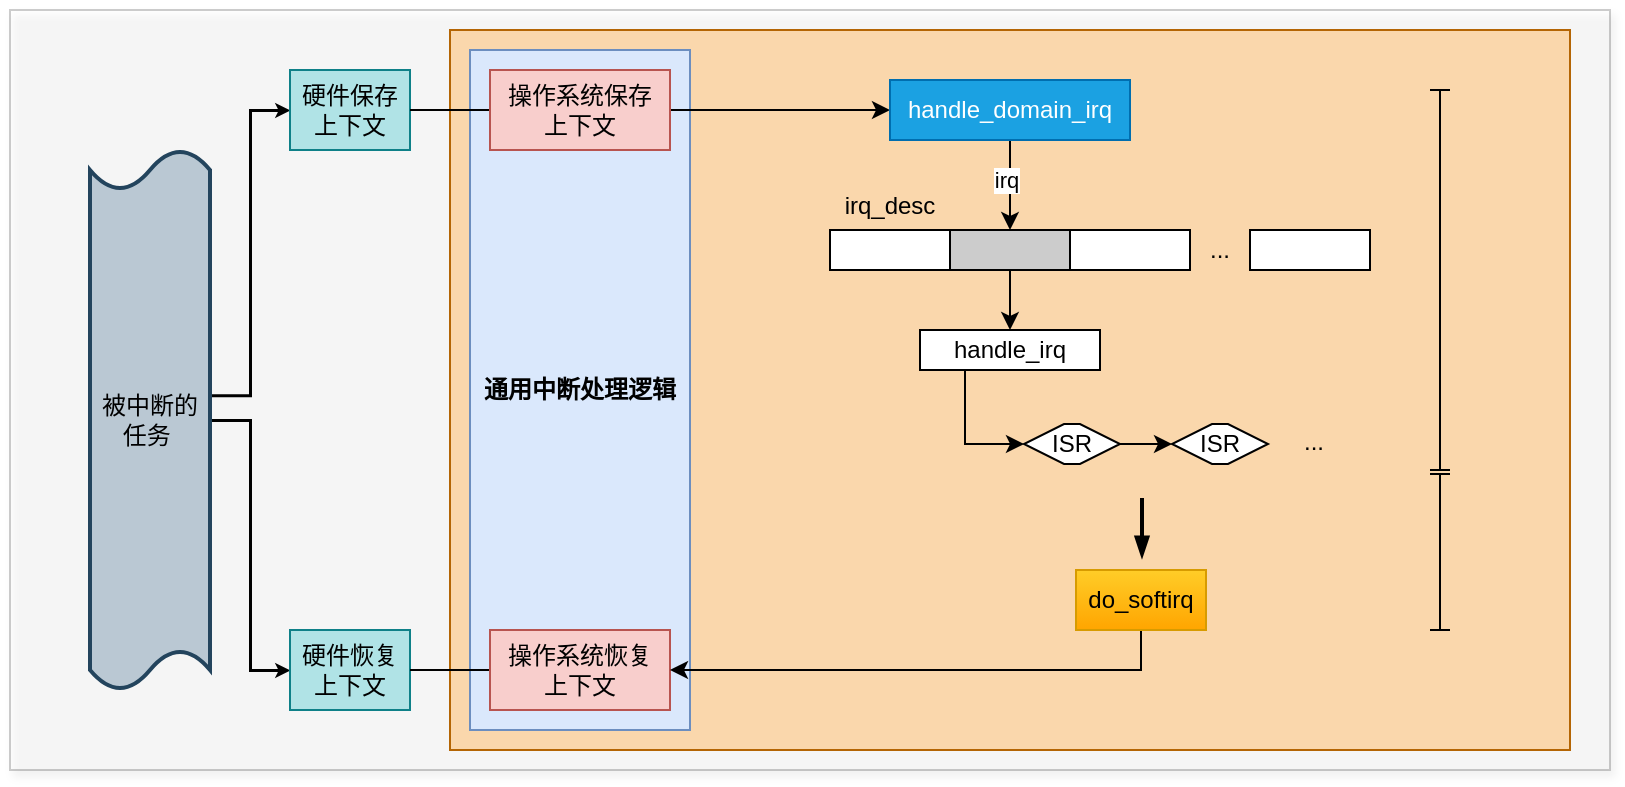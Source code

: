 <mxfile version="23.0.2" type="github" pages="2">
  <diagram name="第 1 页" id="grWxHXJj6rzBnJHJz1EA">
    <mxGraphModel dx="966" dy="713" grid="1" gridSize="10" guides="1" tooltips="1" connect="1" arrows="1" fold="1" page="1" pageScale="1" pageWidth="827" pageHeight="1169" math="0" shadow="0">
      <root>
        <mxCell id="0" />
        <mxCell id="1" parent="0" />
        <mxCell id="7QD5l-WdNm-53nlI8r7u-1" value="" style="rounded=0;whiteSpace=wrap;html=1;shadow=1;opacity=20;" vertex="1" parent="1">
          <mxGeometry y="90" width="800" height="380" as="geometry" />
        </mxCell>
        <mxCell id="7QD5l-WdNm-53nlI8r7u-2" value="" style="rounded=0;whiteSpace=wrap;html=1;fillColor=#fad7ac;strokeColor=#b46504;" vertex="1" parent="1">
          <mxGeometry x="220" y="100" width="560" height="360" as="geometry" />
        </mxCell>
        <mxCell id="7QD5l-WdNm-53nlI8r7u-3" style="edgeStyle=elbowEdgeStyle;rounded=0;orthogonalLoop=1;jettySize=auto;html=1;exitX=1.008;exitY=0.454;exitDx=0;exitDy=0;exitPerimeter=0;entryX=0;entryY=0.5;entryDx=0;entryDy=0;curved=0;strokeWidth=1.5;endSize=3;" edge="1" parent="1" source="7QD5l-WdNm-53nlI8r7u-5" target="7QD5l-WdNm-53nlI8r7u-6">
          <mxGeometry relative="1" as="geometry" />
        </mxCell>
        <mxCell id="7QD5l-WdNm-53nlI8r7u-4" style="edgeStyle=orthogonalEdgeStyle;rounded=0;orthogonalLoop=1;jettySize=auto;html=1;exitX=1;exitY=0.5;exitDx=0;exitDy=0;exitPerimeter=0;entryX=0;entryY=0.5;entryDx=0;entryDy=0;curved=0;strokeWidth=1.5;endSize=3;" edge="1" parent="1" source="7QD5l-WdNm-53nlI8r7u-5" target="7QD5l-WdNm-53nlI8r7u-7">
          <mxGeometry relative="1" as="geometry" />
        </mxCell>
        <mxCell id="7QD5l-WdNm-53nlI8r7u-5" value="被中断的任务&amp;nbsp;" style="shape=tape;whiteSpace=wrap;html=1;strokeWidth=2;size=0.074;fillColor=#bac8d3;strokeColor=#23445d;" vertex="1" parent="1">
          <mxGeometry x="40" y="160" width="60" height="270" as="geometry" />
        </mxCell>
        <mxCell id="7QD5l-WdNm-53nlI8r7u-6" value="硬件保存上下文" style="rounded=0;whiteSpace=wrap;html=1;fillColor=#b0e3e6;strokeColor=#0e8088;" vertex="1" parent="1">
          <mxGeometry x="140" y="120" width="60" height="40" as="geometry" />
        </mxCell>
        <mxCell id="7QD5l-WdNm-53nlI8r7u-7" value="硬件恢复上下文" style="rounded=0;whiteSpace=wrap;html=1;fillColor=#b0e3e6;strokeColor=#0e8088;" vertex="1" parent="1">
          <mxGeometry x="140" y="400" width="60" height="40" as="geometry" />
        </mxCell>
        <mxCell id="7QD5l-WdNm-53nlI8r7u-8" value="通用中断处理逻辑" style="rounded=0;whiteSpace=wrap;html=1;fillColor=#dae8fc;strokeColor=#6c8ebf;fontStyle=1" vertex="1" parent="1">
          <mxGeometry x="230" y="110" width="110" height="340" as="geometry" />
        </mxCell>
        <mxCell id="7QD5l-WdNm-53nlI8r7u-9" style="edgeStyle=orthogonalEdgeStyle;rounded=0;orthogonalLoop=1;jettySize=auto;html=1;exitX=1;exitY=0.5;exitDx=0;exitDy=0;entryX=0;entryY=0.5;entryDx=0;entryDy=0;endArrow=none;endFill=0;" edge="1" parent="1" source="7QD5l-WdNm-53nlI8r7u-6" target="7QD5l-WdNm-53nlI8r7u-12">
          <mxGeometry relative="1" as="geometry">
            <mxPoint x="240" y="140" as="sourcePoint" />
          </mxGeometry>
        </mxCell>
        <mxCell id="7QD5l-WdNm-53nlI8r7u-10" style="edgeStyle=orthogonalEdgeStyle;rounded=0;orthogonalLoop=1;jettySize=auto;html=1;exitX=1;exitY=0.5;exitDx=0;exitDy=0;entryX=0;entryY=0.5;entryDx=0;entryDy=0;endArrow=none;endFill=0;" edge="1" parent="1" source="7QD5l-WdNm-53nlI8r7u-7" target="7QD5l-WdNm-53nlI8r7u-13">
          <mxGeometry relative="1" as="geometry">
            <mxPoint x="240" y="420" as="sourcePoint" />
          </mxGeometry>
        </mxCell>
        <mxCell id="7QD5l-WdNm-53nlI8r7u-11" style="edgeStyle=orthogonalEdgeStyle;rounded=0;orthogonalLoop=1;jettySize=auto;html=1;exitX=1;exitY=0.5;exitDx=0;exitDy=0;entryX=0;entryY=0.5;entryDx=0;entryDy=0;" edge="1" parent="1" source="7QD5l-WdNm-53nlI8r7u-12" target="7QD5l-WdNm-53nlI8r7u-30">
          <mxGeometry relative="1" as="geometry" />
        </mxCell>
        <mxCell id="7QD5l-WdNm-53nlI8r7u-12" value="操作系统保存&lt;br&gt;上下文" style="rounded=0;whiteSpace=wrap;html=1;fillColor=#f8cecc;strokeColor=#b85450;" vertex="1" parent="1">
          <mxGeometry x="240" y="120" width="90" height="40" as="geometry" />
        </mxCell>
        <mxCell id="7QD5l-WdNm-53nlI8r7u-13" value="操作系统恢复&lt;br&gt;上下文" style="rounded=0;whiteSpace=wrap;html=1;fillColor=#f8cecc;strokeColor=#b85450;" vertex="1" parent="1">
          <mxGeometry x="240" y="400" width="90" height="40" as="geometry" />
        </mxCell>
        <mxCell id="7QD5l-WdNm-53nlI8r7u-14" style="edgeStyle=orthogonalEdgeStyle;rounded=0;orthogonalLoop=1;jettySize=auto;html=1;exitX=0.5;exitY=1;exitDx=0;exitDy=0;entryX=0.5;entryY=0;entryDx=0;entryDy=0;curved=1;" edge="1" parent="1" source="7QD5l-WdNm-53nlI8r7u-30" target="7QD5l-WdNm-53nlI8r7u-17">
          <mxGeometry relative="1" as="geometry" />
        </mxCell>
        <mxCell id="7QD5l-WdNm-53nlI8r7u-15" value="irq" style="edgeLabel;html=1;align=center;verticalAlign=middle;resizable=0;points=[];" vertex="1" connectable="0" parent="7QD5l-WdNm-53nlI8r7u-14">
          <mxGeometry x="-0.139" y="-2" relative="1" as="geometry">
            <mxPoint as="offset" />
          </mxGeometry>
        </mxCell>
        <mxCell id="7QD5l-WdNm-53nlI8r7u-16" style="edgeStyle=orthogonalEdgeStyle;rounded=0;orthogonalLoop=1;jettySize=auto;html=1;exitX=0.5;exitY=1;exitDx=0;exitDy=0;entryX=0.5;entryY=0;entryDx=0;entryDy=0;" edge="1" parent="1" source="7QD5l-WdNm-53nlI8r7u-17" target="7QD5l-WdNm-53nlI8r7u-23">
          <mxGeometry relative="1" as="geometry" />
        </mxCell>
        <mxCell id="7QD5l-WdNm-53nlI8r7u-17" value="" style="rounded=0;whiteSpace=wrap;html=1;fillColor=#CCCCCC;" vertex="1" parent="1">
          <mxGeometry x="470" y="200" width="60" height="20" as="geometry" />
        </mxCell>
        <mxCell id="7QD5l-WdNm-53nlI8r7u-18" value="" style="rounded=0;whiteSpace=wrap;html=1;" vertex="1" parent="1">
          <mxGeometry x="410" y="200" width="60" height="20" as="geometry" />
        </mxCell>
        <mxCell id="7QD5l-WdNm-53nlI8r7u-19" value="" style="rounded=0;whiteSpace=wrap;html=1;" vertex="1" parent="1">
          <mxGeometry x="620" y="200" width="60" height="20" as="geometry" />
        </mxCell>
        <mxCell id="7QD5l-WdNm-53nlI8r7u-20" value="" style="rounded=0;whiteSpace=wrap;html=1;" vertex="1" parent="1">
          <mxGeometry x="530" y="200" width="60" height="20" as="geometry" />
        </mxCell>
        <mxCell id="7QD5l-WdNm-53nlI8r7u-21" value="irq_desc" style="text;html=1;strokeColor=none;fillColor=none;align=center;verticalAlign=middle;whiteSpace=wrap;rounded=0;" vertex="1" parent="1">
          <mxGeometry x="410" y="175" width="60" height="25" as="geometry" />
        </mxCell>
        <mxCell id="7QD5l-WdNm-53nlI8r7u-22" style="edgeStyle=orthogonalEdgeStyle;rounded=0;orthogonalLoop=1;jettySize=auto;html=1;exitX=0.25;exitY=1;exitDx=0;exitDy=0;entryX=0;entryY=0.5;entryDx=0;entryDy=0;" edge="1" parent="1" source="7QD5l-WdNm-53nlI8r7u-23" target="7QD5l-WdNm-53nlI8r7u-27">
          <mxGeometry relative="1" as="geometry" />
        </mxCell>
        <mxCell id="7QD5l-WdNm-53nlI8r7u-23" value="handle_irq" style="rounded=0;whiteSpace=wrap;html=1;" vertex="1" parent="1">
          <mxGeometry x="455" y="250" width="90" height="20" as="geometry" />
        </mxCell>
        <mxCell id="7QD5l-WdNm-53nlI8r7u-24" value="..." style="rounded=0;whiteSpace=wrap;html=1;opacity=0;" vertex="1" parent="1">
          <mxGeometry x="590" y="200" width="30" height="20" as="geometry" />
        </mxCell>
        <mxCell id="7QD5l-WdNm-53nlI8r7u-25" value="ISR" style="shape=hexagon;perimeter=hexagonPerimeter2;whiteSpace=wrap;html=1;fixedSize=1;" vertex="1" parent="1">
          <mxGeometry x="581" y="297" width="48" height="20" as="geometry" />
        </mxCell>
        <mxCell id="7QD5l-WdNm-53nlI8r7u-26" style="edgeStyle=orthogonalEdgeStyle;rounded=0;orthogonalLoop=1;jettySize=auto;html=1;exitX=1;exitY=0.5;exitDx=0;exitDy=0;entryX=0;entryY=0.5;entryDx=0;entryDy=0;" edge="1" parent="1" source="7QD5l-WdNm-53nlI8r7u-27" target="7QD5l-WdNm-53nlI8r7u-25">
          <mxGeometry relative="1" as="geometry" />
        </mxCell>
        <mxCell id="7QD5l-WdNm-53nlI8r7u-27" value="ISR" style="shape=hexagon;perimeter=hexagonPerimeter2;whiteSpace=wrap;html=1;fixedSize=1;" vertex="1" parent="1">
          <mxGeometry x="507" y="297" width="48" height="20" as="geometry" />
        </mxCell>
        <mxCell id="7QD5l-WdNm-53nlI8r7u-28" style="edgeStyle=orthogonalEdgeStyle;rounded=0;orthogonalLoop=1;jettySize=auto;html=1;exitX=0.5;exitY=1;exitDx=0;exitDy=0;entryX=1;entryY=0.5;entryDx=0;entryDy=0;" edge="1" parent="1" source="7QD5l-WdNm-53nlI8r7u-29" target="7QD5l-WdNm-53nlI8r7u-13">
          <mxGeometry relative="1" as="geometry" />
        </mxCell>
        <mxCell id="7QD5l-WdNm-53nlI8r7u-29" value="do_softirq" style="rounded=0;whiteSpace=wrap;html=1;fillColor=#ffcd28;gradientColor=#ffa500;strokeColor=#d79b00;" vertex="1" parent="1">
          <mxGeometry x="533" y="370" width="65" height="30" as="geometry" />
        </mxCell>
        <mxCell id="7QD5l-WdNm-53nlI8r7u-30" value="handle_domain_irq" style="rounded=0;whiteSpace=wrap;html=1;fillColor=#1ba1e2;fontColor=#ffffff;strokeColor=#006EAF;" vertex="1" parent="1">
          <mxGeometry x="440" y="125" width="120" height="30" as="geometry" />
        </mxCell>
        <mxCell id="7QD5l-WdNm-53nlI8r7u-31" value="..." style="rounded=0;whiteSpace=wrap;html=1;opacity=0;" vertex="1" parent="1">
          <mxGeometry x="637" y="296" width="30" height="20" as="geometry" />
        </mxCell>
        <mxCell id="7QD5l-WdNm-53nlI8r7u-32" value="" style="endArrow=blockThin;html=1;rounded=0;strokeWidth=2;endFill=1;" edge="1" parent="1">
          <mxGeometry width="50" height="50" relative="1" as="geometry">
            <mxPoint x="566" y="334" as="sourcePoint" />
            <mxPoint x="566" y="364" as="targetPoint" />
          </mxGeometry>
        </mxCell>
        <mxCell id="7QD5l-WdNm-53nlI8r7u-33" value="" style="shape=crossbar;whiteSpace=wrap;html=1;rounded=1;direction=south;" vertex="1" parent="1">
          <mxGeometry x="710" y="130" width="10" height="190" as="geometry" />
        </mxCell>
        <mxCell id="7QD5l-WdNm-53nlI8r7u-34" value="" style="shape=crossbar;whiteSpace=wrap;html=1;rounded=1;direction=south;" vertex="1" parent="1">
          <mxGeometry x="710" y="322" width="10" height="78" as="geometry" />
        </mxCell>
      </root>
    </mxGraphModel>
  </diagram>
  <diagram id="CWTKj-ijk-KN9Bv5cZnX" name="第 2 页">
    <mxGraphModel dx="966" dy="713" grid="1" gridSize="10" guides="1" tooltips="1" connect="1" arrows="1" fold="1" page="1" pageScale="1" pageWidth="827" pageHeight="1169" math="0" shadow="0">
      <root>
        <mxCell id="0" />
        <mxCell id="1" parent="0" />
      </root>
    </mxGraphModel>
  </diagram>
</mxfile>
